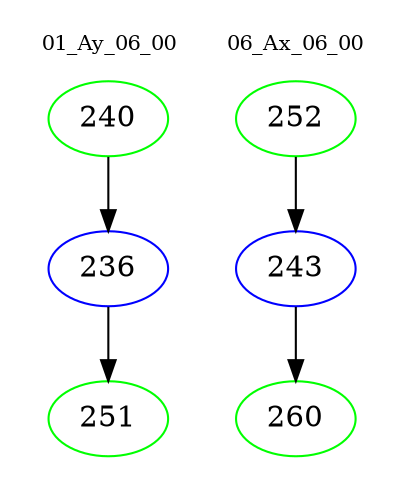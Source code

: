 digraph{
subgraph cluster_0 {
color = white
label = "01_Ay_06_00";
fontsize=10;
T0_240 [label="240", color="green"]
T0_240 -> T0_236 [color="black"]
T0_236 [label="236", color="blue"]
T0_236 -> T0_251 [color="black"]
T0_251 [label="251", color="green"]
}
subgraph cluster_1 {
color = white
label = "06_Ax_06_00";
fontsize=10;
T1_252 [label="252", color="green"]
T1_252 -> T1_243 [color="black"]
T1_243 [label="243", color="blue"]
T1_243 -> T1_260 [color="black"]
T1_260 [label="260", color="green"]
}
}

